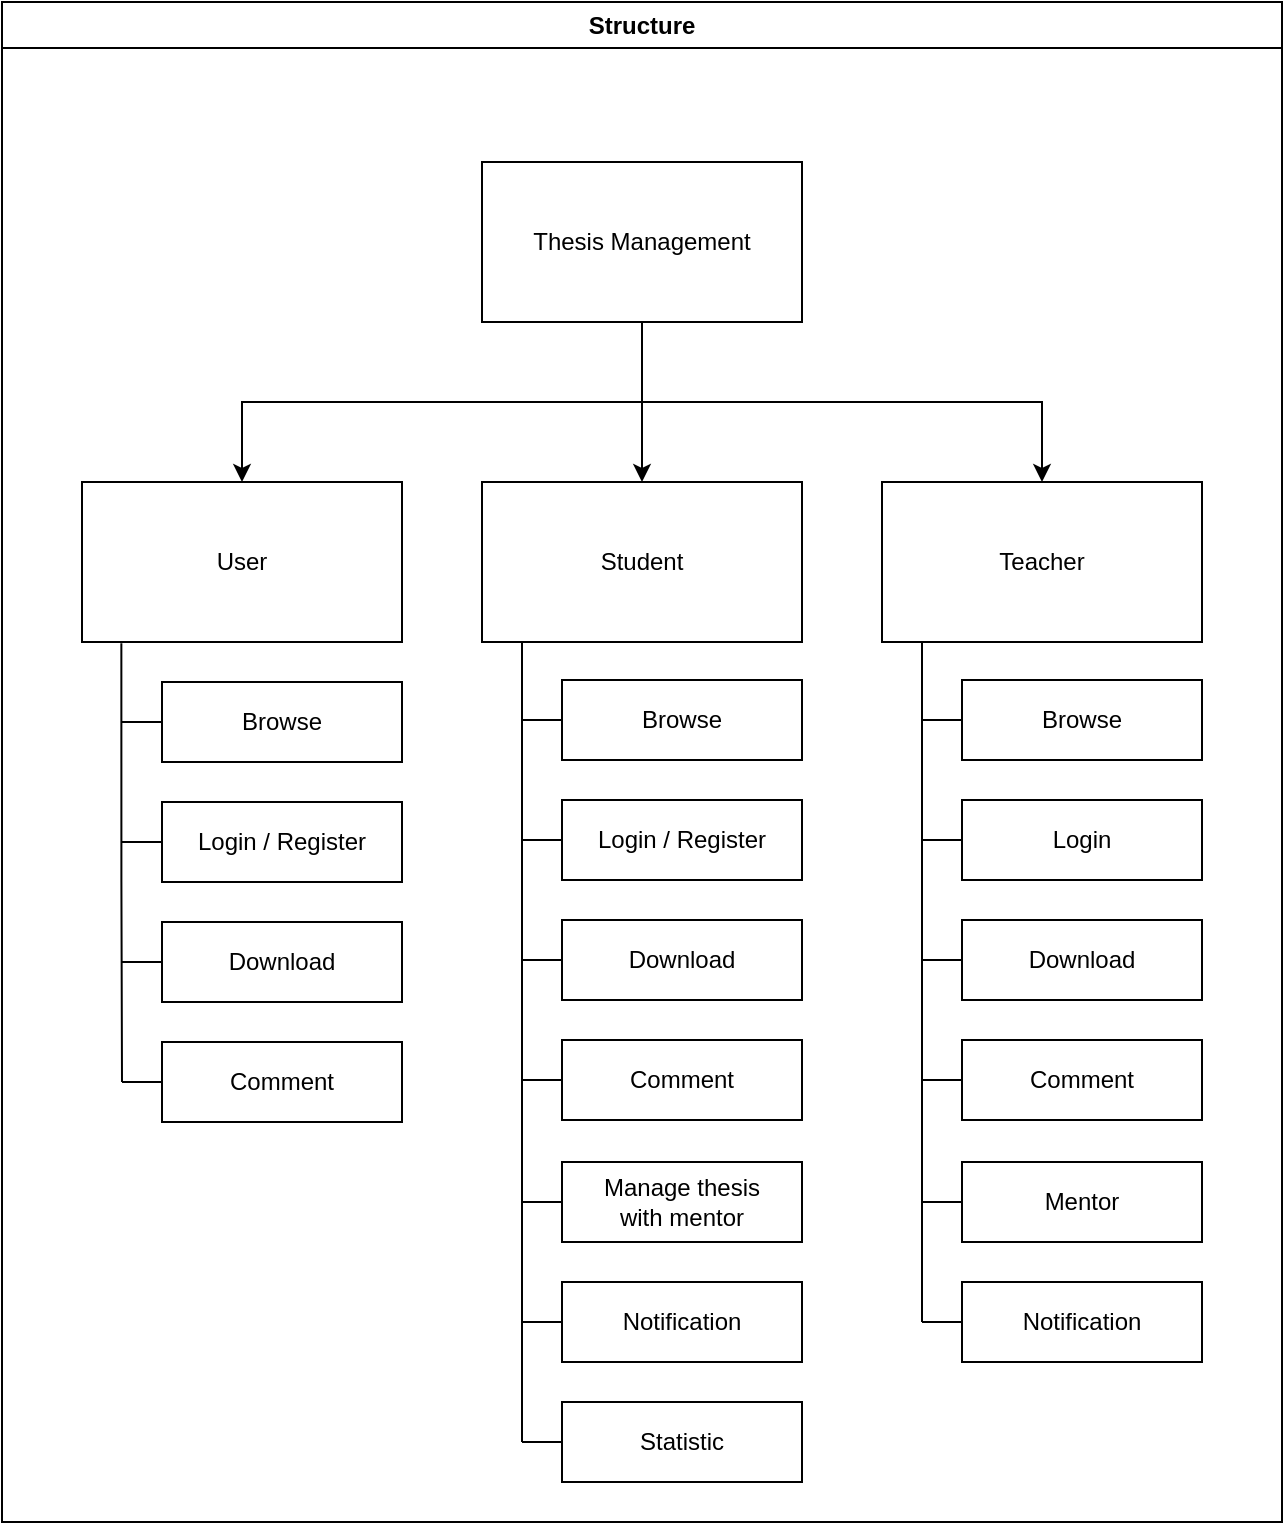 <mxfile version="28.2.3">
  <diagram name="หน้า-1" id="ExVzPjpYlb366rDfEKKf">
    <mxGraphModel dx="2026" dy="1123" grid="1" gridSize="10" guides="1" tooltips="1" connect="1" arrows="1" fold="1" page="1" pageScale="1" pageWidth="1654" pageHeight="1169" math="0" shadow="0">
      <root>
        <mxCell id="0" />
        <mxCell id="1" parent="0" />
        <mxCell id="1UDM3bes4xV-jZHGHGpp-51" value="Structure" style="swimlane;whiteSpace=wrap;html=1;" vertex="1" parent="1">
          <mxGeometry x="40" y="40" width="640" height="760" as="geometry" />
        </mxCell>
        <mxCell id="1UDM3bes4xV-jZHGHGpp-5" value="" style="edgeStyle=orthogonalEdgeStyle;rounded=0;orthogonalLoop=1;jettySize=auto;html=1;" edge="1" parent="1UDM3bes4xV-jZHGHGpp-51" source="1UDM3bes4xV-jZHGHGpp-1" target="1UDM3bes4xV-jZHGHGpp-2">
          <mxGeometry relative="1" as="geometry">
            <mxPoint x="590" y="140" as="targetPoint" />
            <Array as="points">
              <mxPoint x="320" y="200" />
              <mxPoint x="520" y="200" />
            </Array>
          </mxGeometry>
        </mxCell>
        <mxCell id="1UDM3bes4xV-jZHGHGpp-7" value="" style="edgeStyle=orthogonalEdgeStyle;rounded=0;orthogonalLoop=1;jettySize=auto;html=1;" edge="1" parent="1UDM3bes4xV-jZHGHGpp-51" source="1UDM3bes4xV-jZHGHGpp-1" target="1UDM3bes4xV-jZHGHGpp-6">
          <mxGeometry relative="1" as="geometry" />
        </mxCell>
        <mxCell id="1UDM3bes4xV-jZHGHGpp-9" value="" style="edgeStyle=orthogonalEdgeStyle;rounded=0;orthogonalLoop=1;jettySize=auto;html=1;" edge="1" parent="1UDM3bes4xV-jZHGHGpp-51" source="1UDM3bes4xV-jZHGHGpp-1" target="1UDM3bes4xV-jZHGHGpp-8">
          <mxGeometry relative="1" as="geometry">
            <Array as="points">
              <mxPoint x="320" y="200" />
              <mxPoint x="120" y="200" />
            </Array>
          </mxGeometry>
        </mxCell>
        <mxCell id="1UDM3bes4xV-jZHGHGpp-1" value="Thesis Management" style="rounded=0;whiteSpace=wrap;html=1;" vertex="1" parent="1UDM3bes4xV-jZHGHGpp-51">
          <mxGeometry x="240" y="80" width="160" height="80" as="geometry" />
        </mxCell>
        <mxCell id="1UDM3bes4xV-jZHGHGpp-2" value="Teacher" style="whiteSpace=wrap;html=1;rounded=0;" vertex="1" parent="1UDM3bes4xV-jZHGHGpp-51">
          <mxGeometry x="440" y="240" width="160" height="80" as="geometry" />
        </mxCell>
        <mxCell id="1UDM3bes4xV-jZHGHGpp-6" value="Student" style="whiteSpace=wrap;html=1;rounded=0;" vertex="1" parent="1UDM3bes4xV-jZHGHGpp-51">
          <mxGeometry x="240" y="240" width="160" height="80" as="geometry" />
        </mxCell>
        <mxCell id="1UDM3bes4xV-jZHGHGpp-10" style="edgeStyle=orthogonalEdgeStyle;rounded=0;orthogonalLoop=1;jettySize=auto;html=1;exitX=0.123;exitY=1.008;exitDx=0;exitDy=0;endArrow=none;endFill=0;exitPerimeter=0;" edge="1" parent="1UDM3bes4xV-jZHGHGpp-51" source="1UDM3bes4xV-jZHGHGpp-8">
          <mxGeometry relative="1" as="geometry">
            <mxPoint x="60" y="540" as="targetPoint" />
            <Array as="points">
              <mxPoint x="60" y="440" />
              <mxPoint x="60" y="560" />
            </Array>
          </mxGeometry>
        </mxCell>
        <mxCell id="1UDM3bes4xV-jZHGHGpp-8" value="User" style="whiteSpace=wrap;html=1;rounded=0;" vertex="1" parent="1UDM3bes4xV-jZHGHGpp-51">
          <mxGeometry x="40" y="240" width="160" height="80" as="geometry" />
        </mxCell>
        <mxCell id="1UDM3bes4xV-jZHGHGpp-11" value="" style="endArrow=none;html=1;rounded=0;" edge="1" parent="1UDM3bes4xV-jZHGHGpp-51" target="1UDM3bes4xV-jZHGHGpp-12">
          <mxGeometry width="50" height="50" relative="1" as="geometry">
            <mxPoint x="60" y="360" as="sourcePoint" />
            <mxPoint x="90" y="360" as="targetPoint" />
          </mxGeometry>
        </mxCell>
        <mxCell id="1UDM3bes4xV-jZHGHGpp-12" value="Browse" style="whiteSpace=wrap;html=1;rounded=0;" vertex="1" parent="1UDM3bes4xV-jZHGHGpp-51">
          <mxGeometry x="80" y="340" width="120" height="40" as="geometry" />
        </mxCell>
        <mxCell id="1UDM3bes4xV-jZHGHGpp-13" value="Login / Register" style="whiteSpace=wrap;html=1;rounded=0;" vertex="1" parent="1UDM3bes4xV-jZHGHGpp-51">
          <mxGeometry x="80" y="400" width="120" height="40" as="geometry" />
        </mxCell>
        <mxCell id="1UDM3bes4xV-jZHGHGpp-14" value="Download" style="whiteSpace=wrap;html=1;rounded=0;" vertex="1" parent="1UDM3bes4xV-jZHGHGpp-51">
          <mxGeometry x="80" y="460" width="120" height="40" as="geometry" />
        </mxCell>
        <mxCell id="1UDM3bes4xV-jZHGHGpp-15" value="Comment" style="whiteSpace=wrap;html=1;rounded=0;" vertex="1" parent="1UDM3bes4xV-jZHGHGpp-51">
          <mxGeometry x="80" y="520" width="120" height="40" as="geometry" />
        </mxCell>
        <mxCell id="1UDM3bes4xV-jZHGHGpp-16" value="" style="endArrow=none;html=1;rounded=0;" edge="1" parent="1UDM3bes4xV-jZHGHGpp-51" target="1UDM3bes4xV-jZHGHGpp-13">
          <mxGeometry width="50" height="50" relative="1" as="geometry">
            <mxPoint x="60" y="420" as="sourcePoint" />
            <mxPoint x="90" y="370" as="targetPoint" />
          </mxGeometry>
        </mxCell>
        <mxCell id="1UDM3bes4xV-jZHGHGpp-17" value="" style="endArrow=none;html=1;rounded=0;" edge="1" parent="1UDM3bes4xV-jZHGHGpp-51" target="1UDM3bes4xV-jZHGHGpp-14">
          <mxGeometry width="50" height="50" relative="1" as="geometry">
            <mxPoint x="60" y="480" as="sourcePoint" />
            <mxPoint x="90" y="430" as="targetPoint" />
          </mxGeometry>
        </mxCell>
        <mxCell id="1UDM3bes4xV-jZHGHGpp-18" value="" style="endArrow=none;html=1;rounded=0;" edge="1" parent="1UDM3bes4xV-jZHGHGpp-51" target="1UDM3bes4xV-jZHGHGpp-15">
          <mxGeometry width="50" height="50" relative="1" as="geometry">
            <mxPoint x="60" y="540" as="sourcePoint" />
            <mxPoint x="90" y="490" as="targetPoint" />
          </mxGeometry>
        </mxCell>
        <mxCell id="1UDM3bes4xV-jZHGHGpp-19" value="" style="endArrow=none;html=1;rounded=0;" edge="1" target="1UDM3bes4xV-jZHGHGpp-20" parent="1UDM3bes4xV-jZHGHGpp-51">
          <mxGeometry width="50" height="50" relative="1" as="geometry">
            <mxPoint x="260" y="359" as="sourcePoint" />
            <mxPoint x="290" y="359" as="targetPoint" />
          </mxGeometry>
        </mxCell>
        <mxCell id="1UDM3bes4xV-jZHGHGpp-20" value="Browse" style="whiteSpace=wrap;html=1;rounded=0;" vertex="1" parent="1UDM3bes4xV-jZHGHGpp-51">
          <mxGeometry x="280" y="339" width="120" height="40" as="geometry" />
        </mxCell>
        <mxCell id="1UDM3bes4xV-jZHGHGpp-21" value="Login / Register" style="whiteSpace=wrap;html=1;rounded=0;" vertex="1" parent="1UDM3bes4xV-jZHGHGpp-51">
          <mxGeometry x="280" y="399" width="120" height="40" as="geometry" />
        </mxCell>
        <mxCell id="1UDM3bes4xV-jZHGHGpp-22" value="Download" style="whiteSpace=wrap;html=1;rounded=0;" vertex="1" parent="1UDM3bes4xV-jZHGHGpp-51">
          <mxGeometry x="280" y="459" width="120" height="40" as="geometry" />
        </mxCell>
        <mxCell id="1UDM3bes4xV-jZHGHGpp-23" value="Comment" style="whiteSpace=wrap;html=1;rounded=0;" vertex="1" parent="1UDM3bes4xV-jZHGHGpp-51">
          <mxGeometry x="280" y="519" width="120" height="40" as="geometry" />
        </mxCell>
        <mxCell id="1UDM3bes4xV-jZHGHGpp-24" value="" style="endArrow=none;html=1;rounded=0;" edge="1" target="1UDM3bes4xV-jZHGHGpp-21" parent="1UDM3bes4xV-jZHGHGpp-51">
          <mxGeometry width="50" height="50" relative="1" as="geometry">
            <mxPoint x="260" y="419" as="sourcePoint" />
            <mxPoint x="290" y="369" as="targetPoint" />
          </mxGeometry>
        </mxCell>
        <mxCell id="1UDM3bes4xV-jZHGHGpp-25" value="" style="endArrow=none;html=1;rounded=0;" edge="1" target="1UDM3bes4xV-jZHGHGpp-22" parent="1UDM3bes4xV-jZHGHGpp-51">
          <mxGeometry width="50" height="50" relative="1" as="geometry">
            <mxPoint x="260" y="479" as="sourcePoint" />
            <mxPoint x="290" y="429" as="targetPoint" />
          </mxGeometry>
        </mxCell>
        <mxCell id="1UDM3bes4xV-jZHGHGpp-26" value="" style="endArrow=none;html=1;rounded=0;" edge="1" target="1UDM3bes4xV-jZHGHGpp-23" parent="1UDM3bes4xV-jZHGHGpp-51">
          <mxGeometry width="50" height="50" relative="1" as="geometry">
            <mxPoint x="260" y="539" as="sourcePoint" />
            <mxPoint x="290" y="489" as="targetPoint" />
          </mxGeometry>
        </mxCell>
        <mxCell id="1UDM3bes4xV-jZHGHGpp-27" style="edgeStyle=orthogonalEdgeStyle;rounded=0;orthogonalLoop=1;jettySize=auto;html=1;exitX=0.123;exitY=1.008;exitDx=0;exitDy=0;endArrow=none;endFill=0;exitPerimeter=0;" edge="1" parent="1UDM3bes4xV-jZHGHGpp-51">
          <mxGeometry relative="1" as="geometry">
            <mxPoint x="260" y="720" as="targetPoint" />
            <mxPoint x="260" y="320" as="sourcePoint" />
            <Array as="points">
              <mxPoint x="260" y="439" />
              <mxPoint x="260" y="559" />
            </Array>
          </mxGeometry>
        </mxCell>
        <mxCell id="1UDM3bes4xV-jZHGHGpp-28" value="" style="endArrow=none;html=1;rounded=0;" edge="1" target="1UDM3bes4xV-jZHGHGpp-29" parent="1UDM3bes4xV-jZHGHGpp-51">
          <mxGeometry width="50" height="50" relative="1" as="geometry">
            <mxPoint x="460" y="359" as="sourcePoint" />
            <mxPoint x="490" y="359" as="targetPoint" />
          </mxGeometry>
        </mxCell>
        <mxCell id="1UDM3bes4xV-jZHGHGpp-29" value="Browse" style="whiteSpace=wrap;html=1;rounded=0;" vertex="1" parent="1UDM3bes4xV-jZHGHGpp-51">
          <mxGeometry x="480" y="339" width="120" height="40" as="geometry" />
        </mxCell>
        <mxCell id="1UDM3bes4xV-jZHGHGpp-30" value="Login" style="whiteSpace=wrap;html=1;rounded=0;" vertex="1" parent="1UDM3bes4xV-jZHGHGpp-51">
          <mxGeometry x="480" y="399" width="120" height="40" as="geometry" />
        </mxCell>
        <mxCell id="1UDM3bes4xV-jZHGHGpp-31" value="Download" style="whiteSpace=wrap;html=1;rounded=0;" vertex="1" parent="1UDM3bes4xV-jZHGHGpp-51">
          <mxGeometry x="480" y="459" width="120" height="40" as="geometry" />
        </mxCell>
        <mxCell id="1UDM3bes4xV-jZHGHGpp-32" value="Comment" style="whiteSpace=wrap;html=1;rounded=0;" vertex="1" parent="1UDM3bes4xV-jZHGHGpp-51">
          <mxGeometry x="480" y="519" width="120" height="40" as="geometry" />
        </mxCell>
        <mxCell id="1UDM3bes4xV-jZHGHGpp-33" value="" style="endArrow=none;html=1;rounded=0;" edge="1" target="1UDM3bes4xV-jZHGHGpp-30" parent="1UDM3bes4xV-jZHGHGpp-51">
          <mxGeometry width="50" height="50" relative="1" as="geometry">
            <mxPoint x="460" y="419" as="sourcePoint" />
            <mxPoint x="490" y="369" as="targetPoint" />
          </mxGeometry>
        </mxCell>
        <mxCell id="1UDM3bes4xV-jZHGHGpp-34" value="" style="endArrow=none;html=1;rounded=0;" edge="1" target="1UDM3bes4xV-jZHGHGpp-31" parent="1UDM3bes4xV-jZHGHGpp-51">
          <mxGeometry width="50" height="50" relative="1" as="geometry">
            <mxPoint x="460" y="479" as="sourcePoint" />
            <mxPoint x="490" y="429" as="targetPoint" />
          </mxGeometry>
        </mxCell>
        <mxCell id="1UDM3bes4xV-jZHGHGpp-35" value="" style="endArrow=none;html=1;rounded=0;" edge="1" target="1UDM3bes4xV-jZHGHGpp-32" parent="1UDM3bes4xV-jZHGHGpp-51">
          <mxGeometry width="50" height="50" relative="1" as="geometry">
            <mxPoint x="460" y="539" as="sourcePoint" />
            <mxPoint x="490" y="489" as="targetPoint" />
          </mxGeometry>
        </mxCell>
        <mxCell id="1UDM3bes4xV-jZHGHGpp-36" style="edgeStyle=orthogonalEdgeStyle;rounded=0;orthogonalLoop=1;jettySize=auto;html=1;exitX=0.123;exitY=1.008;exitDx=0;exitDy=0;endArrow=none;endFill=0;exitPerimeter=0;" edge="1" parent="1UDM3bes4xV-jZHGHGpp-51">
          <mxGeometry relative="1" as="geometry">
            <mxPoint x="460" y="660" as="targetPoint" />
            <mxPoint x="460" y="320" as="sourcePoint" />
            <Array as="points">
              <mxPoint x="460" y="439" />
              <mxPoint x="460" y="559" />
            </Array>
          </mxGeometry>
        </mxCell>
        <mxCell id="1UDM3bes4xV-jZHGHGpp-37" value="Manage thesis&lt;div&gt;with mentor&lt;/div&gt;" style="whiteSpace=wrap;html=1;rounded=0;" vertex="1" parent="1UDM3bes4xV-jZHGHGpp-51">
          <mxGeometry x="280" y="580" width="120" height="40" as="geometry" />
        </mxCell>
        <mxCell id="1UDM3bes4xV-jZHGHGpp-38" value="Notification" style="whiteSpace=wrap;html=1;rounded=0;" vertex="1" parent="1UDM3bes4xV-jZHGHGpp-51">
          <mxGeometry x="280" y="640" width="120" height="40" as="geometry" />
        </mxCell>
        <mxCell id="1UDM3bes4xV-jZHGHGpp-39" value="Statistic" style="whiteSpace=wrap;html=1;rounded=0;" vertex="1" parent="1UDM3bes4xV-jZHGHGpp-51">
          <mxGeometry x="280" y="700" width="120" height="40" as="geometry" />
        </mxCell>
        <mxCell id="1UDM3bes4xV-jZHGHGpp-41" value="" style="endArrow=none;html=1;rounded=0;" edge="1" target="1UDM3bes4xV-jZHGHGpp-37" parent="1UDM3bes4xV-jZHGHGpp-51">
          <mxGeometry width="50" height="50" relative="1" as="geometry">
            <mxPoint x="260" y="600" as="sourcePoint" />
            <mxPoint x="290" y="600" as="targetPoint" />
          </mxGeometry>
        </mxCell>
        <mxCell id="1UDM3bes4xV-jZHGHGpp-42" value="" style="endArrow=none;html=1;rounded=0;" edge="1" target="1UDM3bes4xV-jZHGHGpp-38" parent="1UDM3bes4xV-jZHGHGpp-51">
          <mxGeometry width="50" height="50" relative="1" as="geometry">
            <mxPoint x="260" y="660" as="sourcePoint" />
            <mxPoint x="290" y="610" as="targetPoint" />
          </mxGeometry>
        </mxCell>
        <mxCell id="1UDM3bes4xV-jZHGHGpp-43" value="" style="endArrow=none;html=1;rounded=0;" edge="1" target="1UDM3bes4xV-jZHGHGpp-39" parent="1UDM3bes4xV-jZHGHGpp-51">
          <mxGeometry width="50" height="50" relative="1" as="geometry">
            <mxPoint x="260" y="720" as="sourcePoint" />
            <mxPoint x="290" y="670" as="targetPoint" />
          </mxGeometry>
        </mxCell>
        <mxCell id="1UDM3bes4xV-jZHGHGpp-45" value="Mentor" style="whiteSpace=wrap;html=1;rounded=0;" vertex="1" parent="1UDM3bes4xV-jZHGHGpp-51">
          <mxGeometry x="480" y="580" width="120" height="40" as="geometry" />
        </mxCell>
        <mxCell id="1UDM3bes4xV-jZHGHGpp-46" value="Notification" style="whiteSpace=wrap;html=1;rounded=0;" vertex="1" parent="1UDM3bes4xV-jZHGHGpp-51">
          <mxGeometry x="480" y="640" width="120" height="40" as="geometry" />
        </mxCell>
        <mxCell id="1UDM3bes4xV-jZHGHGpp-48" value="" style="endArrow=none;html=1;rounded=0;" edge="1" target="1UDM3bes4xV-jZHGHGpp-45" parent="1UDM3bes4xV-jZHGHGpp-51">
          <mxGeometry width="50" height="50" relative="1" as="geometry">
            <mxPoint x="460" y="600" as="sourcePoint" />
            <mxPoint x="490" y="600" as="targetPoint" />
          </mxGeometry>
        </mxCell>
        <mxCell id="1UDM3bes4xV-jZHGHGpp-49" value="" style="endArrow=none;html=1;rounded=0;" edge="1" target="1UDM3bes4xV-jZHGHGpp-46" parent="1UDM3bes4xV-jZHGHGpp-51">
          <mxGeometry width="50" height="50" relative="1" as="geometry">
            <mxPoint x="460" y="660" as="sourcePoint" />
            <mxPoint x="490" y="610" as="targetPoint" />
          </mxGeometry>
        </mxCell>
      </root>
    </mxGraphModel>
  </diagram>
</mxfile>
